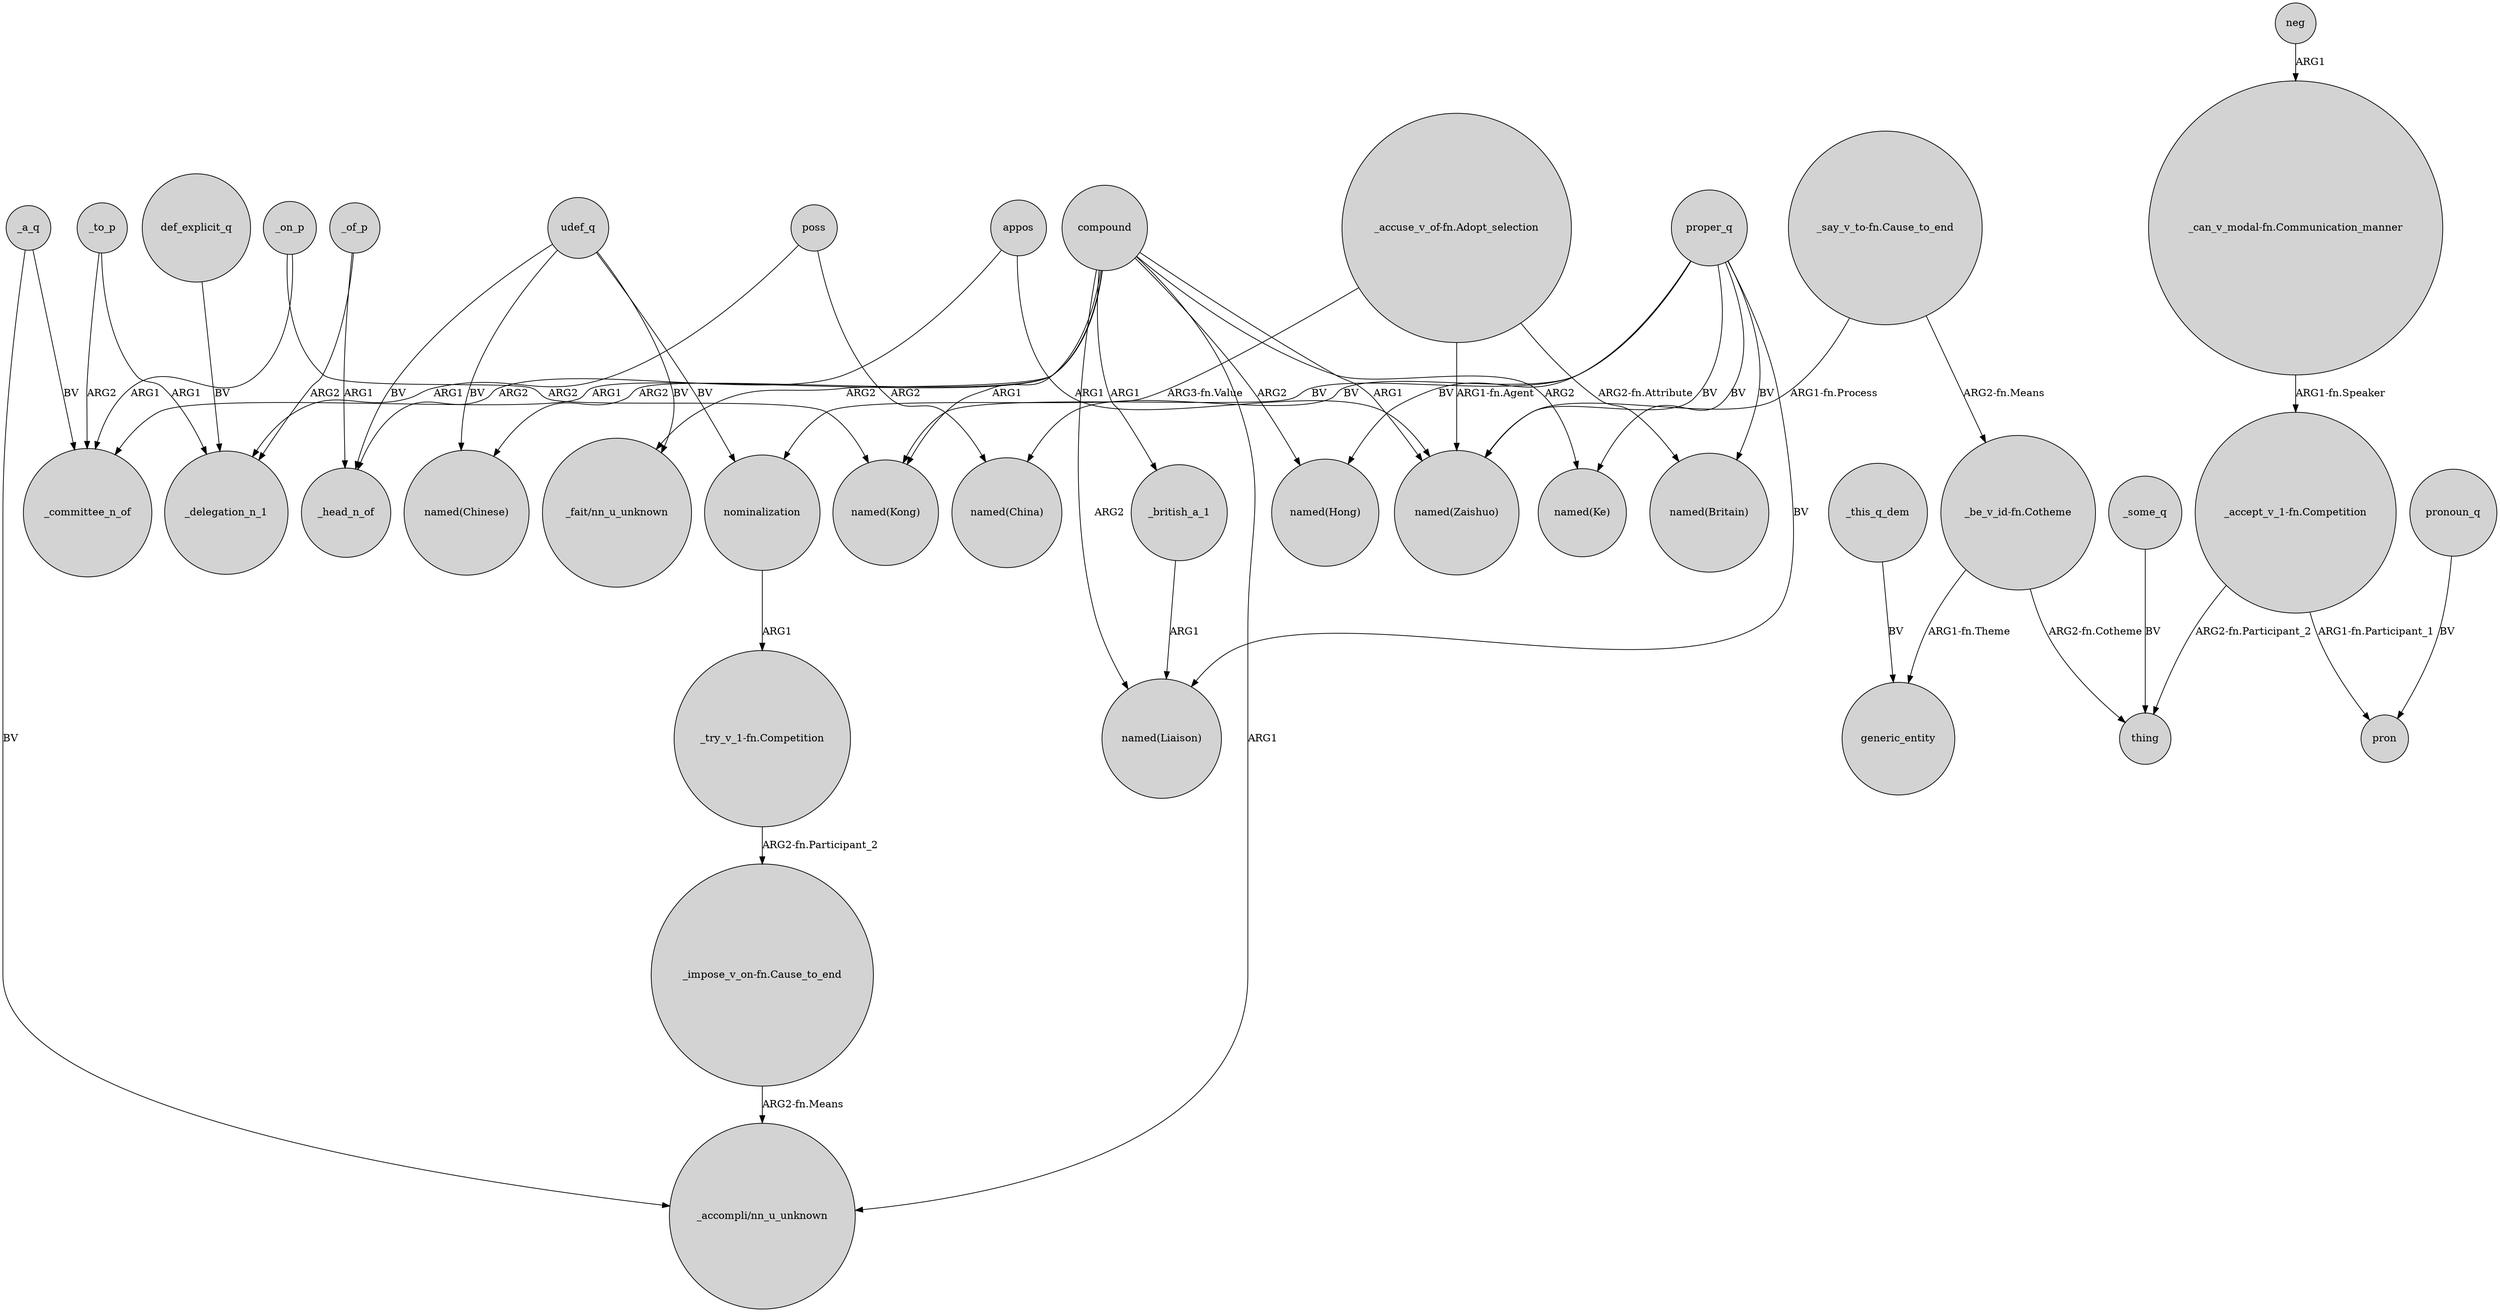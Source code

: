 digraph {
	node [shape=circle style=filled]
	_on_p -> _committee_n_of [label=ARG1]
	_to_p -> _delegation_n_1 [label=ARG1]
	poss -> _delegation_n_1 [label=ARG1]
	udef_q -> "named(Chinese)" [label=BV]
	neg -> "_can_v_modal-fn.Communication_manner" [label=ARG1]
	_on_p -> "named(Kong)" [label=ARG2]
	"_accuse_v_of-fn.Adopt_selection" -> nominalization [label="ARG3-fn.Value"]
	"_accept_v_1-fn.Competition" -> thing [label="ARG2-fn.Participant_2"]
	compound -> _committee_n_of [label=ARG1]
	"_accuse_v_of-fn.Adopt_selection" -> "named(Zaishuo)" [label="ARG1-fn.Agent"]
	udef_q -> nominalization [label=BV]
	def_explicit_q -> _delegation_n_1 [label=BV]
	_of_p -> _delegation_n_1 [label=ARG2]
	udef_q -> _head_n_of [label=BV]
	_some_q -> thing [label=BV]
	compound -> "_accompli/nn_u_unknown" [label=ARG1]
	_british_a_1 -> "named(Liaison)" [label=ARG1]
	"_say_v_to-fn.Cause_to_end" -> "_be_v_id-fn.Cotheme" [label="ARG2-fn.Means"]
	"_accuse_v_of-fn.Adopt_selection" -> "named(Britain)" [label="ARG2-fn.Attribute"]
	pronoun_q -> pron [label=BV]
	compound -> "_fait/nn_u_unknown" [label=ARG2]
	_this_q_dem -> generic_entity [label=BV]
	"_impose_v_on-fn.Cause_to_end" -> "_accompli/nn_u_unknown" [label="ARG2-fn.Means"]
	compound -> _british_a_1 [label=ARG1]
	"_can_v_modal-fn.Communication_manner" -> "_accept_v_1-fn.Competition" [label="ARG1-fn.Speaker"]
	_a_q -> _committee_n_of [label=BV]
	proper_q -> "named(Britain)" [label=BV]
	proper_q -> "named(Kong)" [label=BV]
	_to_p -> _committee_n_of [label=ARG2]
	compound -> "named(Hong)" [label=ARG2]
	_of_p -> _head_n_of [label=ARG1]
	compound -> "named(Zaishuo)" [label=ARG1]
	compound -> "named(Liaison)" [label=ARG2]
	compound -> "named(Ke)" [label=ARG2]
	proper_q -> "named(Zaishuo)" [label=BV]
	compound -> "named(Kong)" [label=ARG1]
	proper_q -> "named(Liaison)" [label=BV]
	"_accept_v_1-fn.Competition" -> pron [label="ARG1-fn.Participant_1"]
	"_say_v_to-fn.Cause_to_end" -> "named(Zaishuo)" [label="ARG1-fn.Process"]
	appos -> "named(Zaishuo)" [label=ARG1]
	"_be_v_id-fn.Cotheme" -> thing [label="ARG2-fn.Cotheme"]
	proper_q -> "named(Ke)" [label=BV]
	proper_q -> "named(China)" [label=BV]
	_a_q -> "_accompli/nn_u_unknown" [label=BV]
	"_try_v_1-fn.Competition" -> "_impose_v_on-fn.Cause_to_end" [label="ARG2-fn.Participant_2"]
	poss -> "named(China)" [label=ARG2]
	nominalization -> "_try_v_1-fn.Competition" [label=ARG1]
	proper_q -> "named(Hong)" [label=BV]
	appos -> _head_n_of [label=ARG2]
	"_be_v_id-fn.Cotheme" -> generic_entity [label="ARG1-fn.Theme"]
	compound -> "named(Chinese)" [label=ARG2]
	udef_q -> "_fait/nn_u_unknown" [label=BV]
}
